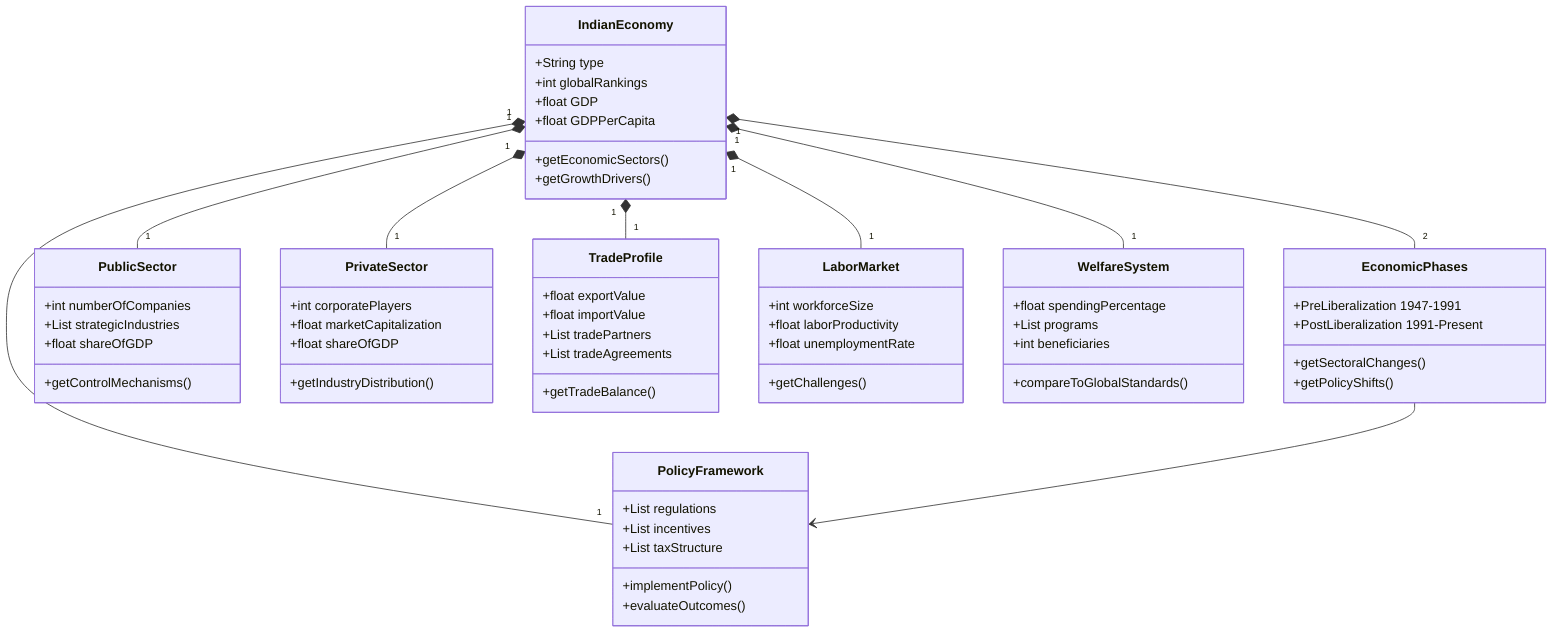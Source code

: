 classDiagram
    class IndianEconomy {
        +String type
        +int globalRankings
        +float GDP
        +float GDPPerCapita
        +getEconomicSectors()
        +getGrowthDrivers()
    }
    
    class EconomicPhases {
        +PreLiberalization 1947-1991
        +PostLiberalization 1991-Present
        +getSectoralChanges()
        +getPolicyShifts()
    }
    
    class PolicyFramework {
        +List regulations
        +List incentives
        +List taxStructure
        +implementPolicy()
        +evaluateOutcomes()
    }
    
    class PublicSector {
        +int numberOfCompanies
        +List strategicIndustries
        +float shareOfGDP
        +getControlMechanisms()
    }
    
    class PrivateSector {
        +int corporatePlayers
        +float marketCapitalization
        +float shareOfGDP
        +getIndustryDistribution()
    }
    
    class TradeProfile {
        +float exportValue
        +float importValue
        +List tradePartners
        +List tradeAgreements
        +getTradeBalance()
    }
    
    class LaborMarket {
        +int workforceSize
        +float laborProductivity
        +float unemploymentRate
        +getChallenges()
    }
    
    class WelfareSystem {
        +float spendingPercentage
        +List programs
        +int beneficiaries
        +compareToGlobalStandards()
    }
    
    IndianEconomy "1" *-- "2" EconomicPhases
    IndianEconomy "1" *-- "1" PolicyFramework
    IndianEconomy "1" *-- "1" PublicSector
    IndianEconomy "1" *-- "1" PrivateSector
    IndianEconomy "1" *-- "1" TradeProfile
    IndianEconomy "1" *-- "1" LaborMarket
    IndianEconomy "1" *-- "1" WelfareSystem
    EconomicPhases --> PolicyFramework